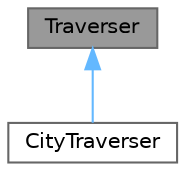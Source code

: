 digraph "Traverser"
{
 // LATEX_PDF_SIZE
  bgcolor="transparent";
  edge [fontname=Helvetica,fontsize=10,labelfontname=Helvetica,labelfontsize=10];
  node [fontname=Helvetica,fontsize=10,shape=box,height=0.2,width=0.4];
  Node1 [id="Node000001",label="Traverser",height=0.2,width=0.4,color="gray40", fillcolor="grey60", style="filled", fontcolor="black",tooltip="Interface for iterating over Transportation objects."];
  Node1 -> Node2 [id="edge2_Node000001_Node000002",dir="back",color="steelblue1",style="solid",tooltip=" "];
  Node2 [id="Node000002",label="CityTraverser",height=0.2,width=0.4,color="gray40", fillcolor="white", style="filled",URL="$classCityTraverser.html",tooltip="A concrete iterator for traversing transportation elements in a city."];
}
